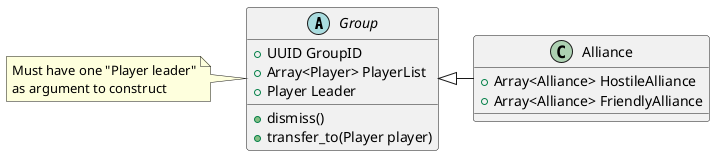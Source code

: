 @startuml Alliance class
abstract Group{
    + UUID GroupID
    + Array<Player> PlayerList
    + Player Leader
    + dismiss()
    + transfer_to(Player player)
}
note left of Group
Must have one "Player leader"
as argument to construct
end note
class Alliance{
    + Array<Alliance> HostileAlliance
    + Array<Alliance> FriendlyAlliance
}

Alliance -left-|> Group
@enduml
